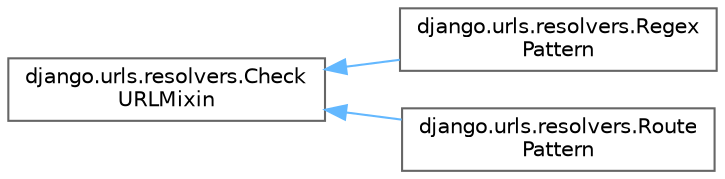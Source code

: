 digraph "Graphical Class Hierarchy"
{
 // LATEX_PDF_SIZE
  bgcolor="transparent";
  edge [fontname=Helvetica,fontsize=10,labelfontname=Helvetica,labelfontsize=10];
  node [fontname=Helvetica,fontsize=10,shape=box,height=0.2,width=0.4];
  rankdir="LR";
  Node0 [id="Node000000",label="django.urls.resolvers.Check\lURLMixin",height=0.2,width=0.4,color="grey40", fillcolor="white", style="filled",URL="$classdjango_1_1urls_1_1resolvers_1_1_check_u_r_l_mixin.html",tooltip=" "];
  Node0 -> Node1 [id="edge1650_Node000000_Node000001",dir="back",color="steelblue1",style="solid",tooltip=" "];
  Node1 [id="Node000001",label="django.urls.resolvers.Regex\lPattern",height=0.2,width=0.4,color="grey40", fillcolor="white", style="filled",URL="$classdjango_1_1urls_1_1resolvers_1_1_regex_pattern.html",tooltip=" "];
  Node0 -> Node2 [id="edge1651_Node000000_Node000002",dir="back",color="steelblue1",style="solid",tooltip=" "];
  Node2 [id="Node000002",label="django.urls.resolvers.Route\lPattern",height=0.2,width=0.4,color="grey40", fillcolor="white", style="filled",URL="$classdjango_1_1urls_1_1resolvers_1_1_route_pattern.html",tooltip=" "];
}
